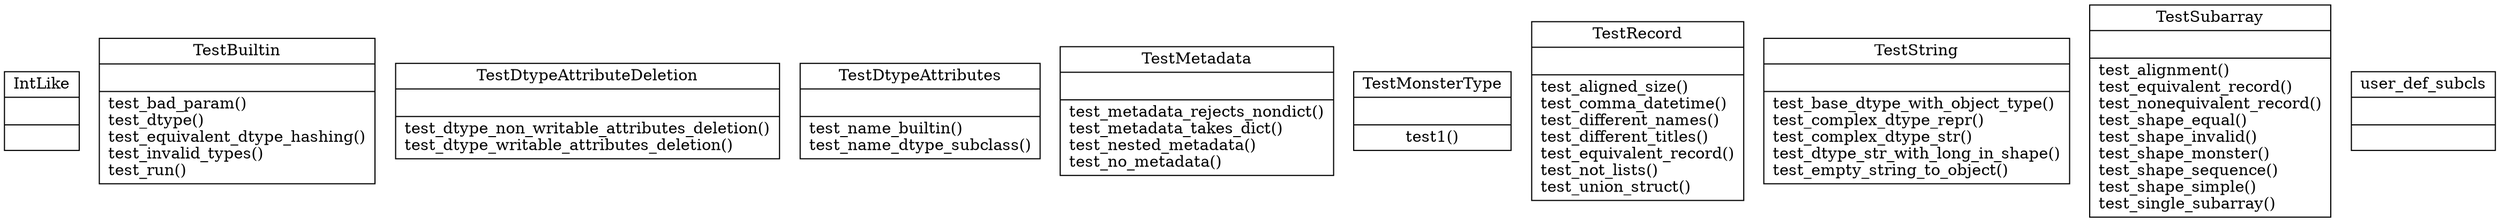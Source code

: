 digraph "classes_1" {
rankdir=BT
charset="utf-8"
"test_dtype.TestSubarray.test_shape_sequence.IntLike" [color="black", fontcolor="black", label=<{IntLike|<br ALIGN="LEFT"/>|}>, shape="record", style="solid"];
"test_dtype.TestBuiltin" [color="black", fontcolor="black", label=<{TestBuiltin|<br ALIGN="LEFT"/>|test_bad_param()<br ALIGN="LEFT"/>test_dtype()<br ALIGN="LEFT"/>test_equivalent_dtype_hashing()<br ALIGN="LEFT"/>test_invalid_types()<br ALIGN="LEFT"/>test_run()<br ALIGN="LEFT"/>}>, shape="record", style="solid"];
"test_dtype.TestDtypeAttributeDeletion" [color="black", fontcolor="black", label=<{TestDtypeAttributeDeletion|<br ALIGN="LEFT"/>|test_dtype_non_writable_attributes_deletion()<br ALIGN="LEFT"/>test_dtype_writable_attributes_deletion()<br ALIGN="LEFT"/>}>, shape="record", style="solid"];
"test_dtype.TestDtypeAttributes" [color="black", fontcolor="black", label=<{TestDtypeAttributes|<br ALIGN="LEFT"/>|test_name_builtin()<br ALIGN="LEFT"/>test_name_dtype_subclass()<br ALIGN="LEFT"/>}>, shape="record", style="solid"];
"test_dtype.TestMetadata" [color="black", fontcolor="black", label=<{TestMetadata|<br ALIGN="LEFT"/>|test_metadata_rejects_nondict()<br ALIGN="LEFT"/>test_metadata_takes_dict()<br ALIGN="LEFT"/>test_nested_metadata()<br ALIGN="LEFT"/>test_no_metadata()<br ALIGN="LEFT"/>}>, shape="record", style="solid"];
"test_dtype.TestMonsterType" [color="black", fontcolor="black", label=<{TestMonsterType|<br ALIGN="LEFT"/>|test1()<br ALIGN="LEFT"/>}>, shape="record", style="solid"];
"test_dtype.TestRecord" [color="black", fontcolor="black", label=<{TestRecord|<br ALIGN="LEFT"/>|test_aligned_size()<br ALIGN="LEFT"/>test_comma_datetime()<br ALIGN="LEFT"/>test_different_names()<br ALIGN="LEFT"/>test_different_titles()<br ALIGN="LEFT"/>test_equivalent_record()<br ALIGN="LEFT"/>test_not_lists()<br ALIGN="LEFT"/>test_union_struct()<br ALIGN="LEFT"/>}>, shape="record", style="solid"];
"test_dtype.TestString" [color="black", fontcolor="black", label=<{TestString|<br ALIGN="LEFT"/>|test_base_dtype_with_object_type()<br ALIGN="LEFT"/>test_complex_dtype_repr()<br ALIGN="LEFT"/>test_complex_dtype_str()<br ALIGN="LEFT"/>test_dtype_str_with_long_in_shape()<br ALIGN="LEFT"/>test_empty_string_to_object()<br ALIGN="LEFT"/>}>, shape="record", style="solid"];
"test_dtype.TestSubarray" [color="black", fontcolor="black", label=<{TestSubarray|<br ALIGN="LEFT"/>|test_alignment()<br ALIGN="LEFT"/>test_equivalent_record()<br ALIGN="LEFT"/>test_nonequivalent_record()<br ALIGN="LEFT"/>test_shape_equal()<br ALIGN="LEFT"/>test_shape_invalid()<br ALIGN="LEFT"/>test_shape_monster()<br ALIGN="LEFT"/>test_shape_sequence()<br ALIGN="LEFT"/>test_shape_simple()<br ALIGN="LEFT"/>test_single_subarray()<br ALIGN="LEFT"/>}>, shape="record", style="solid"];
"test_dtype.TestDtypeAttributes.test_name_dtype_subclass.user_def_subcls" [color="black", fontcolor="black", label=<{user_def_subcls|<br ALIGN="LEFT"/>|}>, shape="record", style="solid"];
}
